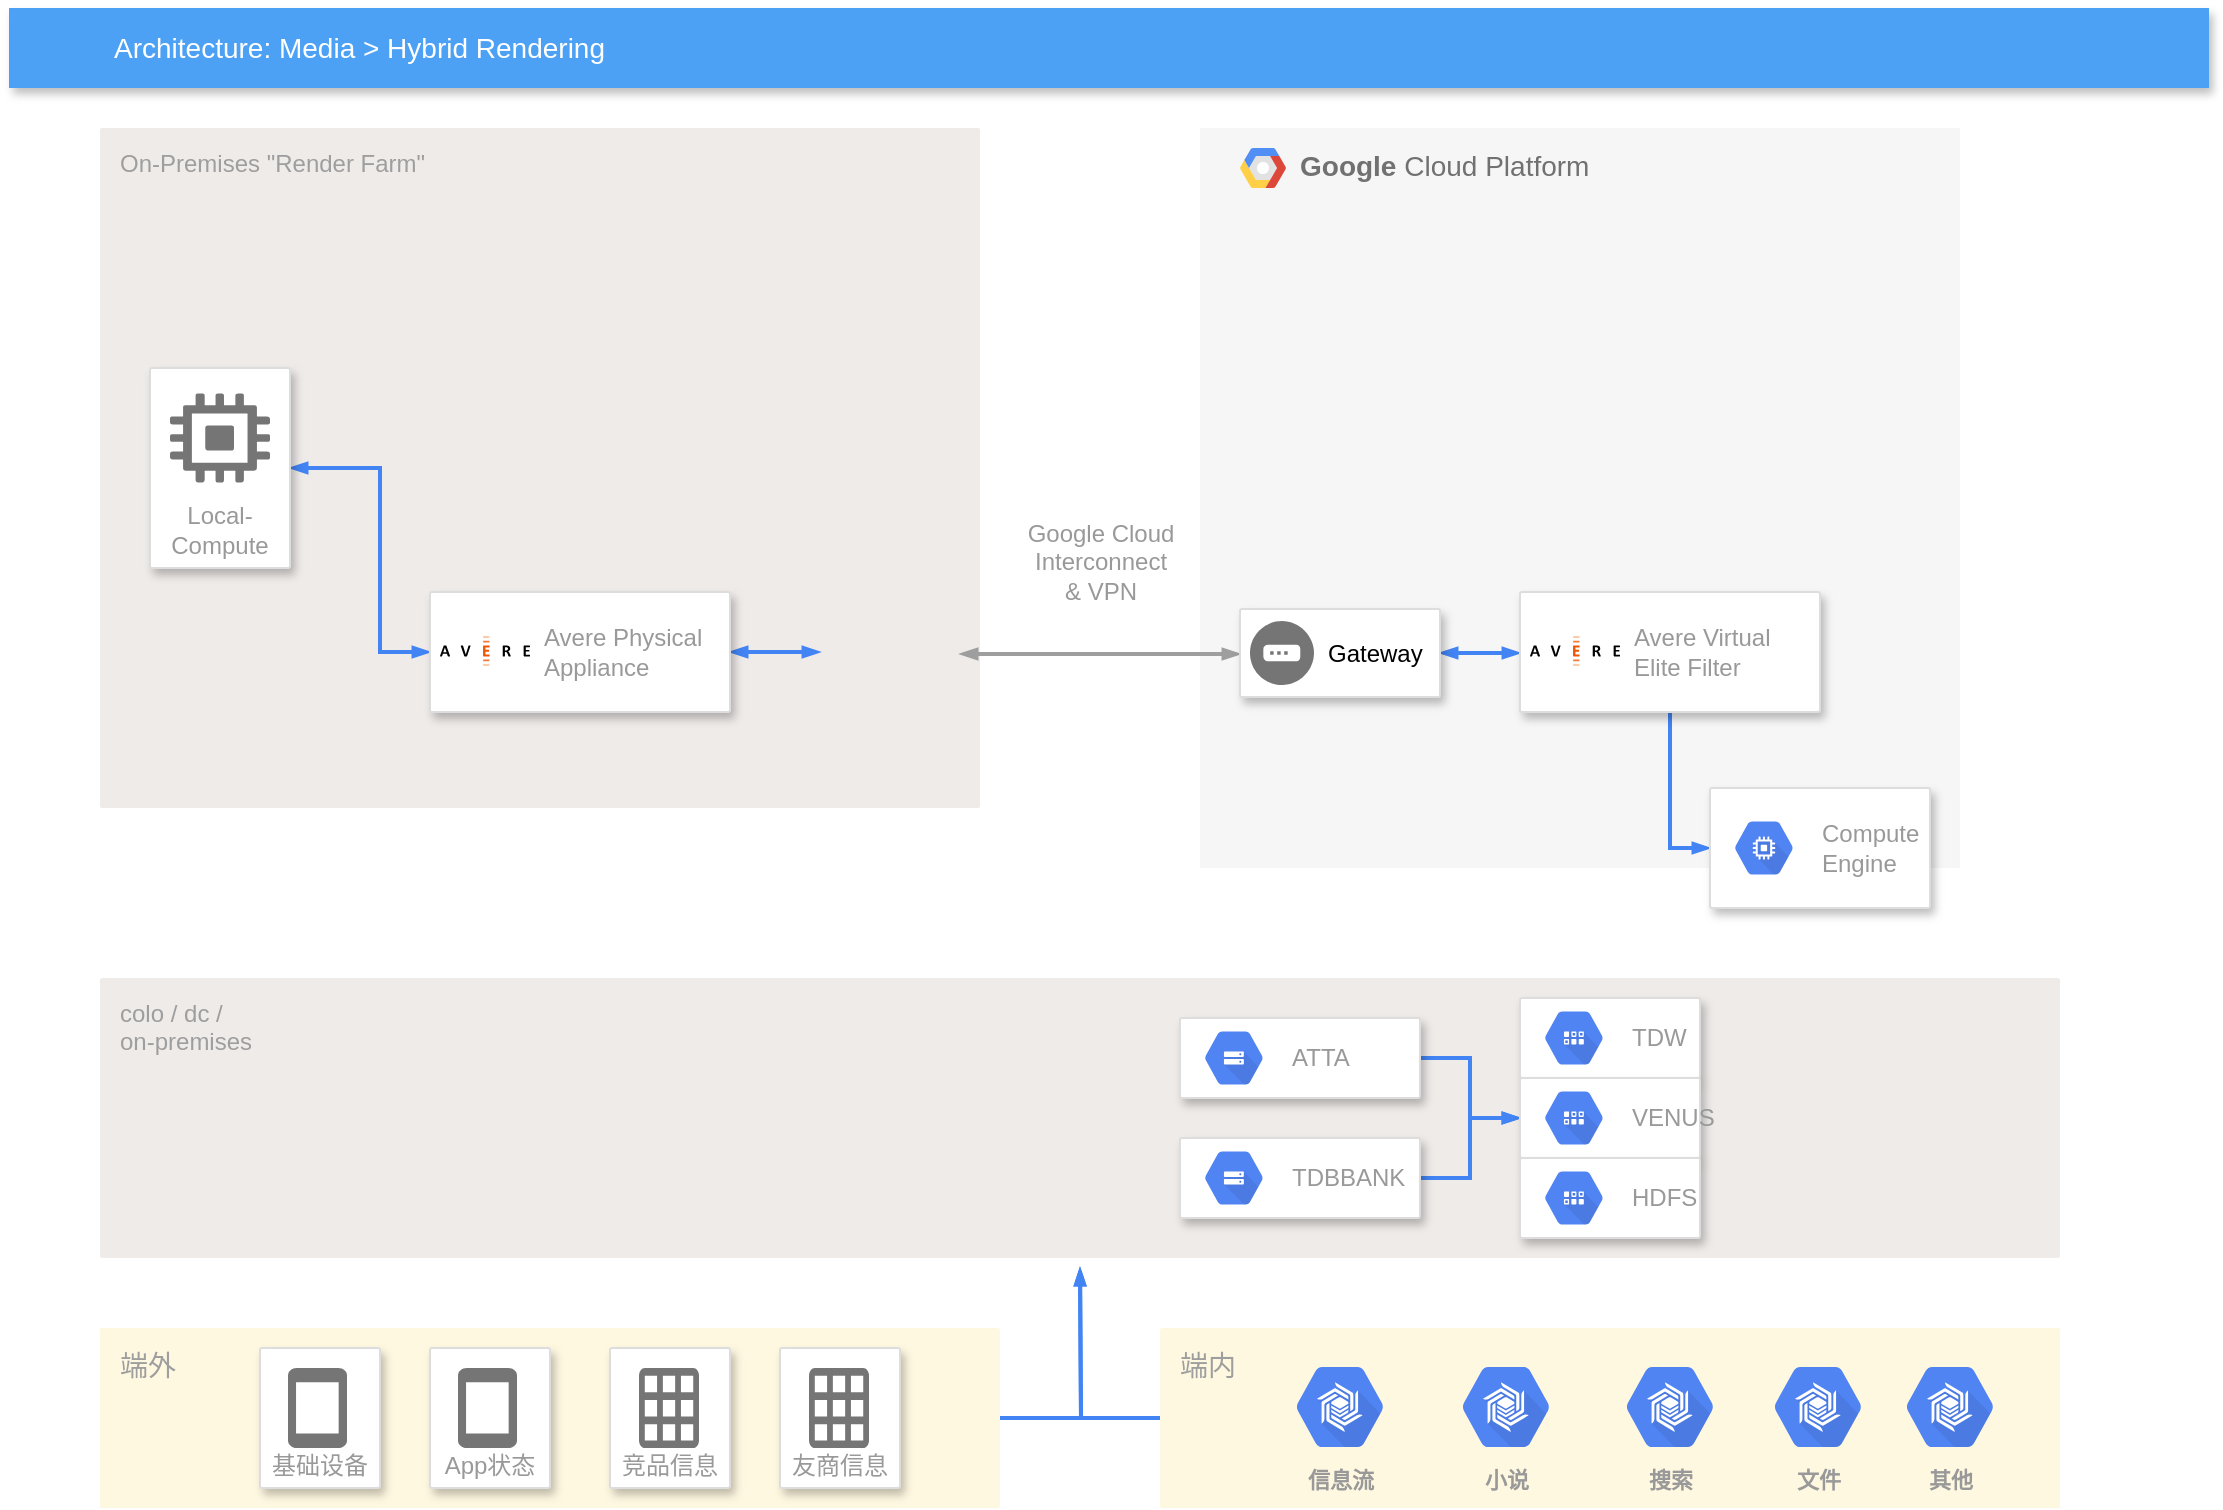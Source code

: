 <mxfile version="15.7.3" type="github">
  <diagram id="f106602c-feb2-e66a-4537-3a34d633f6aa" name="Page-1">
    <mxGraphModel dx="1387" dy="1112" grid="1" gridSize="10" guides="1" tooltips="1" connect="1" arrows="1" fold="1" page="1" pageScale="1" pageWidth="1169" pageHeight="827" background="none" math="0" shadow="0">
      <root>
        <mxCell id="0" />
        <mxCell id="1" parent="0" />
        <mxCell id="14" value="&lt;b&gt;Google &lt;/b&gt;Cloud Platform" style="fillColor=#F6F6F6;strokeColor=none;shadow=0;gradientColor=none;fontSize=14;align=left;spacing=10;fontColor=#717171;9E9E9E;verticalAlign=top;spacingTop=-4;fontStyle=0;spacingLeft=40;html=1;" parent="1" vertex="1">
          <mxGeometry x="630" y="100" width="380" height="370" as="geometry" />
        </mxCell>
        <mxCell id="15" value="" style="shape=mxgraph.gcp2.google_cloud_platform;fillColor=#F6F6F6;strokeColor=none;shadow=0;gradientColor=none;" parent="14" vertex="1">
          <mxGeometry width="23" height="20" relative="1" as="geometry">
            <mxPoint x="20" y="10" as="offset" />
          </mxGeometry>
        </mxCell>
        <mxCell id="2" value="Architecture: Media &amp;gt; Hybrid Rendering" style="fillColor=#4DA1F5;strokeColor=none;shadow=1;gradientColor=none;fontSize=14;align=left;spacingLeft=50;fontColor=#ffffff;html=1;" parent="1" vertex="1">
          <mxGeometry x="34.5" y="40" width="1100" height="40" as="geometry" />
        </mxCell>
        <mxCell id="391" value="On-Premises &quot;Render Farm&quot;" style="rounded=1;absoluteArcSize=1;arcSize=2;html=1;strokeColor=none;gradientColor=none;shadow=0;dashed=0;strokeColor=none;fontSize=12;fontColor=#9E9E9E;align=left;verticalAlign=top;spacing=10;spacingTop=-4;fillColor=#EFEBE9;whiteSpace=wrap;" parent="1" vertex="1">
          <mxGeometry x="80" y="100" width="440" height="340" as="geometry" />
        </mxCell>
        <mxCell id="408" style="edgeStyle=orthogonalEdgeStyle;rounded=0;elbow=vertical;html=1;startArrow=blockThin;startFill=1;endArrow=blockThin;endFill=1;jettySize=auto;orthogonalLoop=1;strokeWidth=2;fontSize=10;fontColor=#999999;dashed=0;strokeColor=#4284F3;labelBackgroundColor=none;endSize=4;startSize=4;" parent="1" source="392" target="396" edge="1">
          <mxGeometry relative="1" as="geometry">
            <Array as="points">
              <mxPoint x="220" y="270" />
              <mxPoint x="220" y="362" />
            </Array>
          </mxGeometry>
        </mxCell>
        <mxCell id="392" value="Local-Compute" style="strokeColor=#dddddd;fillColor=#ffffff;shadow=1;strokeWidth=1;rounded=1;absoluteArcSize=1;arcSize=2;labelPosition=center;verticalLabelPosition=middle;align=center;verticalAlign=bottom;spacingLeft=0;fontColor=#999999;fontSize=12;whiteSpace=wrap;spacingBottom=2;html=1;" parent="1" vertex="1">
          <mxGeometry x="105" y="220" width="70" height="100" as="geometry" />
        </mxCell>
        <mxCell id="393" value="" style="dashed=0;html=1;fillColor=#757575;strokeColor=none;shape=mxgraph.gcp2.compute_engine_icon;part=1;" parent="392" vertex="1">
          <mxGeometry x="0.5" width="50" height="44.5" relative="1" as="geometry">
            <mxPoint x="-25" y="12.75" as="offset" />
          </mxGeometry>
        </mxCell>
        <mxCell id="410" style="edgeStyle=elbowEdgeStyle;rounded=0;elbow=vertical;html=1;startArrow=blockThin;startFill=1;endArrow=blockThin;endFill=1;jettySize=auto;orthogonalLoop=1;strokeWidth=2;fontSize=10;fontColor=#999999;dashed=0;strokeColor=#4284F3;labelBackgroundColor=none;endSize=4;startSize=4;" parent="1" source="396" edge="1">
          <mxGeometry relative="1" as="geometry">
            <mxPoint x="440" y="362" as="targetPoint" />
          </mxGeometry>
        </mxCell>
        <mxCell id="396" value="" style="strokeColor=#dddddd;fillColor=#ffffff;shadow=1;strokeWidth=1;rounded=1;absoluteArcSize=1;arcSize=2;fontSize=17;fontColor=#000000;align=right;html=1;" parent="1" vertex="1">
          <mxGeometry x="245" y="332" width="150" height="60" as="geometry" />
        </mxCell>
        <mxCell id="397" value="Avere Physical&#xa;Appliance" style="dashed=0;html=1;fillColor=#5184F3;strokeColor=none;shape=mxgraph.gcp2.avere;part=1;labelPosition=right;verticalLabelPosition=middle;align=left;verticalAlign=middle;spacingLeft=5;fontColor=#999999;fontSize=12;" parent="396" vertex="1">
          <mxGeometry width="45" height="14.85" relative="1" as="geometry">
            <mxPoint x="5" y="22.075" as="offset" />
          </mxGeometry>
        </mxCell>
        <mxCell id="411" value="Google Cloud&lt;br&gt;Interconnect&lt;br&gt;&amp;amp; VPN&lt;br&gt;" style="edgeStyle=elbowEdgeStyle;rounded=0;elbow=vertical;html=1;startArrow=blockThin;startFill=1;endArrow=blockThin;endFill=1;jettySize=auto;orthogonalLoop=1;strokeWidth=2;fontSize=12;fontColor=#999999;dashed=0;strokeColor=#9E9E9E;labelBackgroundColor=#ffffff;endSize=4;startSize=4;verticalAlign=bottom;" parent="1" target="400" edge="1">
          <mxGeometry y="22" relative="1" as="geometry">
            <mxPoint as="offset" />
            <mxPoint x="510" y="363" as="sourcePoint" />
          </mxGeometry>
        </mxCell>
        <mxCell id="412" style="edgeStyle=elbowEdgeStyle;rounded=0;elbow=vertical;html=1;startArrow=blockThin;startFill=1;endArrow=blockThin;endFill=1;jettySize=auto;orthogonalLoop=1;strokeWidth=2;fontSize=10;fontColor=#999999;dashed=0;strokeColor=#4284F3;labelBackgroundColor=none;endSize=4;startSize=4;" parent="1" source="400" target="402" edge="1">
          <mxGeometry relative="1" as="geometry" />
        </mxCell>
        <mxCell id="400" value="" style="strokeColor=#dddddd;fillColor=#ffffff;shadow=1;strokeWidth=1;rounded=1;absoluteArcSize=1;arcSize=2;fontSize=17;fontColor=#000000;align=right;html=1;" parent="1" vertex="1">
          <mxGeometry x="650" y="340.5" width="100" height="44" as="geometry" />
        </mxCell>
        <mxCell id="401" value="Gateway" style="dashed=0;html=1;fillColor=#757575;strokeColor=none;shape=mxgraph.gcp2.gateway;part=1;labelPosition=right;verticalLabelPosition=middle;align=left;verticalAlign=middle;spacingLeft=5;fontColor=#000000;fontSize=12;" parent="400" vertex="1">
          <mxGeometry y="0.5" width="32" height="32" relative="1" as="geometry">
            <mxPoint x="5" y="-16" as="offset" />
          </mxGeometry>
        </mxCell>
        <mxCell id="413" style="edgeStyle=orthogonalEdgeStyle;rounded=0;elbow=vertical;html=1;startArrow=none;startFill=1;endArrow=blockThin;endFill=1;jettySize=auto;orthogonalLoop=1;strokeWidth=2;fontSize=10;fontColor=#999999;dashed=0;strokeColor=#4284F3;labelBackgroundColor=none;endSize=4;startSize=4;" parent="1" source="402" target="404" edge="1">
          <mxGeometry relative="1" as="geometry">
            <Array as="points">
              <mxPoint x="865" y="460" />
            </Array>
          </mxGeometry>
        </mxCell>
        <mxCell id="402" value="" style="strokeColor=#dddddd;fillColor=#ffffff;shadow=1;strokeWidth=1;rounded=1;absoluteArcSize=1;arcSize=2;fontSize=17;fontColor=#000000;align=right;html=1;" parent="1" vertex="1">
          <mxGeometry x="790" y="332" width="150" height="60" as="geometry" />
        </mxCell>
        <mxCell id="403" value="Avere Virtual&lt;br&gt;Elite Filter&lt;br&gt;" style="dashed=0;html=1;fillColor=#5184F3;strokeColor=none;shape=mxgraph.gcp2.avere;part=1;labelPosition=right;verticalLabelPosition=middle;align=left;verticalAlign=middle;spacingLeft=5;fontColor=#999999;fontSize=12;" parent="402" vertex="1">
          <mxGeometry width="45" height="14.85" relative="1" as="geometry">
            <mxPoint x="5" y="22.075" as="offset" />
          </mxGeometry>
        </mxCell>
        <mxCell id="404" value="" style="strokeColor=#dddddd;fillColor=#ffffff;shadow=1;strokeWidth=1;rounded=1;absoluteArcSize=1;arcSize=2;fontSize=17;fontColor=#000000;align=right;html=1;" parent="1" vertex="1">
          <mxGeometry x="885" y="430" width="110" height="60" as="geometry" />
        </mxCell>
        <mxCell id="405" value="Compute&#xa;Engine" style="dashed=0;connectable=0;html=1;fillColor=#5184F3;strokeColor=none;shape=mxgraph.gcp2.hexIcon;prIcon=compute_engine;part=1;labelPosition=right;verticalLabelPosition=middle;align=left;verticalAlign=middle;spacingLeft=5;fontColor=#999999;fontSize=12;" parent="404" vertex="1">
          <mxGeometry y="0.5" width="44" height="39" relative="1" as="geometry">
            <mxPoint x="5" y="-19.5" as="offset" />
          </mxGeometry>
        </mxCell>
        <mxCell id="PhpXdE0GWQOgbOGKaO0m-458" style="edgeStyle=orthogonalEdgeStyle;rounded=0;orthogonalLoop=1;jettySize=auto;html=1;fontSize=14;endArrow=blockThin;endFill=1;startSize=4;endSize=4;strokeColor=#4284F3;strokeWidth=2;" edge="1" parent="1" source="PhpXdE0GWQOgbOGKaO0m-414">
          <mxGeometry relative="1" as="geometry">
            <mxPoint x="570" y="670" as="targetPoint" />
          </mxGeometry>
        </mxCell>
        <mxCell id="PhpXdE0GWQOgbOGKaO0m-414" value="&lt;font style=&quot;font-size: 14px&quot;&gt;端外&lt;/font&gt;" style="sketch=0;points=[[0,0,0],[0.25,0,0],[0.5,0,0],[0.75,0,0],[1,0,0],[1,0.25,0],[1,0.5,0],[1,0.75,0],[1,1,0],[0.75,1,0],[0.5,1,0],[0.25,1,0],[0,1,0],[0,0.75,0],[0,0.5,0],[0,0.25,0]];rounded=1;absoluteArcSize=1;arcSize=2;html=1;strokeColor=none;gradientColor=none;shadow=0;dashed=0;fontSize=12;fontColor=#9E9E9E;align=left;verticalAlign=top;spacing=10;spacingTop=-4;fillColor=#FFF8E1;" vertex="1" parent="1">
          <mxGeometry x="80" y="700" width="450" height="90" as="geometry" />
        </mxCell>
        <mxCell id="PhpXdE0GWQOgbOGKaO0m-419" value="基础设备" style="strokeColor=#dddddd;shadow=1;strokeWidth=1;rounded=1;absoluteArcSize=1;arcSize=2;labelPosition=center;verticalLabelPosition=middle;align=center;verticalAlign=bottom;spacingLeft=0;fontColor=#999999;fontSize=12;whiteSpace=wrap;spacingBottom=2;" vertex="1" parent="1">
          <mxGeometry x="160" y="710" width="60" height="70" as="geometry" />
        </mxCell>
        <mxCell id="PhpXdE0GWQOgbOGKaO0m-420" value="" style="sketch=0;dashed=0;connectable=0;html=1;fillColor=#757575;strokeColor=none;shape=mxgraph.gcp2.phone;part=1;" vertex="1" parent="PhpXdE0GWQOgbOGKaO0m-419">
          <mxGeometry x="0.5" width="29.5" height="40" relative="1" as="geometry">
            <mxPoint x="-16" y="10" as="offset" />
          </mxGeometry>
        </mxCell>
        <mxCell id="PhpXdE0GWQOgbOGKaO0m-421" value="App状态" style="strokeColor=#dddddd;shadow=1;strokeWidth=1;rounded=1;absoluteArcSize=1;arcSize=2;labelPosition=center;verticalLabelPosition=middle;align=center;verticalAlign=bottom;spacingLeft=0;fontColor=#999999;fontSize=12;whiteSpace=wrap;spacingBottom=2;" vertex="1" parent="1">
          <mxGeometry x="245" y="710" width="60" height="70" as="geometry" />
        </mxCell>
        <mxCell id="PhpXdE0GWQOgbOGKaO0m-422" value="" style="sketch=0;dashed=0;connectable=0;html=1;fillColor=#757575;strokeColor=none;shape=mxgraph.gcp2.phone;part=1;" vertex="1" parent="PhpXdE0GWQOgbOGKaO0m-421">
          <mxGeometry x="0.5" width="29.5" height="40" relative="1" as="geometry">
            <mxPoint x="-16" y="10" as="offset" />
          </mxGeometry>
        </mxCell>
        <mxCell id="PhpXdE0GWQOgbOGKaO0m-423" value="竞品信息" style="strokeColor=#dddddd;shadow=1;strokeWidth=1;rounded=1;absoluteArcSize=1;arcSize=2;labelPosition=center;verticalLabelPosition=middle;align=center;verticalAlign=bottom;spacingLeft=0;fontColor=#999999;fontSize=12;whiteSpace=wrap;spacingBottom=2;" vertex="1" parent="1">
          <mxGeometry x="335" y="710" width="60" height="70" as="geometry" />
        </mxCell>
        <mxCell id="PhpXdE0GWQOgbOGKaO0m-424" value="" style="sketch=0;dashed=0;connectable=0;html=1;fillColor=#757575;strokeColor=none;shape=mxgraph.gcp2.report;part=1;" vertex="1" parent="PhpXdE0GWQOgbOGKaO0m-423">
          <mxGeometry x="0.5" width="30" height="40" relative="1" as="geometry">
            <mxPoint x="-15.5" y="10" as="offset" />
          </mxGeometry>
        </mxCell>
        <mxCell id="PhpXdE0GWQOgbOGKaO0m-425" value="友商信息" style="strokeColor=#dddddd;shadow=1;strokeWidth=1;rounded=1;absoluteArcSize=1;arcSize=2;labelPosition=center;verticalLabelPosition=middle;align=center;verticalAlign=bottom;spacingLeft=0;fontColor=#999999;fontSize=12;whiteSpace=wrap;spacingBottom=2;" vertex="1" parent="1">
          <mxGeometry x="420" y="710" width="60" height="70" as="geometry" />
        </mxCell>
        <mxCell id="PhpXdE0GWQOgbOGKaO0m-426" value="" style="sketch=0;dashed=0;connectable=0;html=1;fillColor=#757575;strokeColor=none;shape=mxgraph.gcp2.report;part=1;" vertex="1" parent="PhpXdE0GWQOgbOGKaO0m-425">
          <mxGeometry x="0.5" width="30" height="40" relative="1" as="geometry">
            <mxPoint x="-15.5" y="10" as="offset" />
          </mxGeometry>
        </mxCell>
        <mxCell id="PhpXdE0GWQOgbOGKaO0m-459" style="edgeStyle=orthogonalEdgeStyle;rounded=0;orthogonalLoop=1;jettySize=auto;html=1;fontSize=14;endArrow=blockThin;endFill=1;startSize=4;endSize=4;strokeColor=#4284F3;strokeWidth=2;" edge="1" parent="1" source="PhpXdE0GWQOgbOGKaO0m-427">
          <mxGeometry relative="1" as="geometry">
            <mxPoint x="570" y="670" as="targetPoint" />
          </mxGeometry>
        </mxCell>
        <mxCell id="PhpXdE0GWQOgbOGKaO0m-427" value="&lt;font style=&quot;font-size: 14px&quot;&gt;端内&lt;/font&gt;" style="sketch=0;points=[[0,0,0],[0.25,0,0],[0.5,0,0],[0.75,0,0],[1,0,0],[1,0.25,0],[1,0.5,0],[1,0.75,0],[1,1,0],[0.75,1,0],[0.5,1,0],[0.25,1,0],[0,1,0],[0,0.75,0],[0,0.5,0],[0,0.25,0]];rounded=1;absoluteArcSize=1;arcSize=2;html=1;strokeColor=none;gradientColor=none;shadow=0;dashed=0;fontSize=12;fontColor=#9E9E9E;align=left;verticalAlign=top;spacing=10;spacingTop=-4;fillColor=#FFF8E1;" vertex="1" parent="1">
          <mxGeometry x="610" y="700" width="450" height="90" as="geometry" />
        </mxCell>
        <mxCell id="PhpXdE0GWQOgbOGKaO0m-437" value="信息流" style="sketch=0;html=1;fillColor=#5184F3;strokeColor=none;verticalAlign=top;labelPosition=center;verticalLabelPosition=bottom;align=center;spacingTop=-6;fontSize=11;fontStyle=1;fontColor=#999999;shape=mxgraph.gcp2.hexIcon;prIcon=cloud_bigtable" vertex="1" parent="1">
          <mxGeometry x="667" y="710" width="66" height="59" as="geometry" />
        </mxCell>
        <mxCell id="PhpXdE0GWQOgbOGKaO0m-438" value="小说" style="sketch=0;html=1;fillColor=#5184F3;strokeColor=none;verticalAlign=top;labelPosition=center;verticalLabelPosition=bottom;align=center;spacingTop=-6;fontSize=11;fontStyle=1;fontColor=#999999;shape=mxgraph.gcp2.hexIcon;prIcon=cloud_bigtable" vertex="1" parent="1">
          <mxGeometry x="750" y="710" width="66" height="59" as="geometry" />
        </mxCell>
        <mxCell id="PhpXdE0GWQOgbOGKaO0m-440" value="搜索" style="sketch=0;html=1;fillColor=#5184F3;strokeColor=none;verticalAlign=top;labelPosition=center;verticalLabelPosition=bottom;align=center;spacingTop=-6;fontSize=11;fontStyle=1;fontColor=#999999;shape=mxgraph.gcp2.hexIcon;prIcon=cloud_bigtable" vertex="1" parent="1">
          <mxGeometry x="832" y="710" width="66" height="59" as="geometry" />
        </mxCell>
        <mxCell id="PhpXdE0GWQOgbOGKaO0m-442" value="文件" style="sketch=0;html=1;fillColor=#5184F3;strokeColor=none;verticalAlign=top;labelPosition=center;verticalLabelPosition=bottom;align=center;spacingTop=-6;fontSize=11;fontStyle=1;fontColor=#999999;shape=mxgraph.gcp2.hexIcon;prIcon=cloud_bigtable" vertex="1" parent="1">
          <mxGeometry x="906" y="710" width="66" height="59" as="geometry" />
        </mxCell>
        <mxCell id="PhpXdE0GWQOgbOGKaO0m-443" value="其他" style="sketch=0;html=1;fillColor=#5184F3;strokeColor=none;verticalAlign=top;labelPosition=center;verticalLabelPosition=bottom;align=center;spacingTop=-6;fontSize=11;fontStyle=1;fontColor=#999999;shape=mxgraph.gcp2.hexIcon;prIcon=cloud_bigtable" vertex="1" parent="1">
          <mxGeometry x="972" y="710" width="66" height="59" as="geometry" />
        </mxCell>
        <mxCell id="PhpXdE0GWQOgbOGKaO0m-445" value="colo / dc /&#xa;on-premises" style="sketch=0;points=[[0,0,0],[0.25,0,0],[0.5,0,0],[0.75,0,0],[1,0,0],[1,0.25,0],[1,0.5,0],[1,0.75,0],[1,1,0],[0.75,1,0],[0.5,1,0],[0.25,1,0],[0,1,0],[0,0.75,0],[0,0.5,0],[0,0.25,0]];rounded=1;absoluteArcSize=1;arcSize=2;html=1;strokeColor=none;gradientColor=none;shadow=0;dashed=0;fontSize=12;fontColor=#9E9E9E;align=left;verticalAlign=top;spacing=10;spacingTop=-4;fillColor=#EFEBE9;" vertex="1" parent="1">
          <mxGeometry x="80" y="525" width="980" height="140" as="geometry" />
        </mxCell>
        <mxCell id="PhpXdE0GWQOgbOGKaO0m-457" style="edgeStyle=orthogonalEdgeStyle;rounded=0;orthogonalLoop=1;jettySize=auto;html=1;entryX=0;entryY=0.5;entryDx=0;entryDy=0;fontSize=14;endArrow=blockThin;endFill=1;startSize=4;endSize=4;strokeColor=#4284F3;strokeWidth=2;" edge="1" parent="1" source="PhpXdE0GWQOgbOGKaO0m-446" target="PhpXdE0GWQOgbOGKaO0m-452">
          <mxGeometry relative="1" as="geometry" />
        </mxCell>
        <mxCell id="PhpXdE0GWQOgbOGKaO0m-446" value="" style="strokeColor=#dddddd;fillColor=#ffffff;shadow=1;strokeWidth=1;rounded=1;absoluteArcSize=1;arcSize=2;fontSize=17;fontColor=#000000;align=right;html=1;" vertex="1" parent="1">
          <mxGeometry x="620" y="545" width="120" height="40" as="geometry" />
        </mxCell>
        <mxCell id="PhpXdE0GWQOgbOGKaO0m-447" value="ATTA" style="dashed=0;connectable=0;html=1;fillColor=#5184F3;strokeColor=none;shape=mxgraph.gcp2.hexIcon;prIcon=cloud_storage;part=1;labelPosition=right;verticalLabelPosition=middle;align=left;verticalAlign=middle;spacingLeft=5;fontColor=#999999;fontSize=12;" vertex="1" parent="PhpXdE0GWQOgbOGKaO0m-446">
          <mxGeometry y="0.5" width="44" height="39" relative="1" as="geometry">
            <mxPoint x="5" y="-19.5" as="offset" />
          </mxGeometry>
        </mxCell>
        <mxCell id="PhpXdE0GWQOgbOGKaO0m-456" style="edgeStyle=orthogonalEdgeStyle;rounded=0;orthogonalLoop=1;jettySize=auto;html=1;fontSize=14;strokeColor=#4284F3;strokeWidth=2;endSize=4;startSize=4;endArrow=blockThin;endFill=1;" edge="1" parent="1" source="PhpXdE0GWQOgbOGKaO0m-448" target="PhpXdE0GWQOgbOGKaO0m-452">
          <mxGeometry relative="1" as="geometry" />
        </mxCell>
        <mxCell id="PhpXdE0GWQOgbOGKaO0m-448" value="" style="strokeColor=#dddddd;fillColor=#ffffff;shadow=1;strokeWidth=1;rounded=1;absoluteArcSize=1;arcSize=2;fontSize=17;fontColor=#000000;align=right;html=1;" vertex="1" parent="1">
          <mxGeometry x="620" y="605" width="120" height="40" as="geometry" />
        </mxCell>
        <mxCell id="PhpXdE0GWQOgbOGKaO0m-449" value="TDBBANK" style="dashed=0;connectable=0;html=1;fillColor=#5184F3;strokeColor=none;shape=mxgraph.gcp2.hexIcon;prIcon=cloud_storage;part=1;labelPosition=right;verticalLabelPosition=middle;align=left;verticalAlign=middle;spacingLeft=5;fontColor=#999999;fontSize=12;" vertex="1" parent="PhpXdE0GWQOgbOGKaO0m-448">
          <mxGeometry y="0.5" width="44" height="39" relative="1" as="geometry">
            <mxPoint x="5" y="-19.5" as="offset" />
          </mxGeometry>
        </mxCell>
        <mxCell id="PhpXdE0GWQOgbOGKaO0m-450" value="" style="strokeColor=#dddddd;shadow=1;strokeWidth=1;rounded=1;absoluteArcSize=1;arcSize=2;fontSize=14;" vertex="1" parent="1">
          <mxGeometry x="790" y="535" width="90" height="40" as="geometry" />
        </mxCell>
        <mxCell id="PhpXdE0GWQOgbOGKaO0m-451" value="TDW" style="sketch=0;dashed=0;connectable=0;html=1;fillColor=#5184F3;strokeColor=none;shape=mxgraph.gcp2.hexIcon;prIcon=cloud_datastore;part=1;labelPosition=right;verticalLabelPosition=middle;align=left;verticalAlign=middle;spacingLeft=5;fontColor=#999999;fontSize=12;" vertex="1" parent="PhpXdE0GWQOgbOGKaO0m-450">
          <mxGeometry y="0.5" width="44" height="39" relative="1" as="geometry">
            <mxPoint x="5" y="-19.5" as="offset" />
          </mxGeometry>
        </mxCell>
        <mxCell id="PhpXdE0GWQOgbOGKaO0m-452" value="" style="strokeColor=#dddddd;shadow=1;strokeWidth=1;rounded=1;absoluteArcSize=1;arcSize=2;fontSize=14;" vertex="1" parent="1">
          <mxGeometry x="790" y="575" width="90" height="40" as="geometry" />
        </mxCell>
        <mxCell id="PhpXdE0GWQOgbOGKaO0m-453" value="VENUS" style="sketch=0;dashed=0;connectable=0;html=1;fillColor=#5184F3;strokeColor=none;shape=mxgraph.gcp2.hexIcon;prIcon=cloud_datastore;part=1;labelPosition=right;verticalLabelPosition=middle;align=left;verticalAlign=middle;spacingLeft=5;fontColor=#999999;fontSize=12;" vertex="1" parent="PhpXdE0GWQOgbOGKaO0m-452">
          <mxGeometry y="0.5" width="44" height="39" relative="1" as="geometry">
            <mxPoint x="5" y="-19.5" as="offset" />
          </mxGeometry>
        </mxCell>
        <mxCell id="PhpXdE0GWQOgbOGKaO0m-454" value="" style="strokeColor=#dddddd;shadow=1;strokeWidth=1;rounded=1;absoluteArcSize=1;arcSize=2;fontSize=14;" vertex="1" parent="1">
          <mxGeometry x="790" y="615" width="90" height="40" as="geometry" />
        </mxCell>
        <mxCell id="PhpXdE0GWQOgbOGKaO0m-455" value="HDFS" style="sketch=0;dashed=0;connectable=0;html=1;fillColor=#5184F3;strokeColor=none;shape=mxgraph.gcp2.hexIcon;prIcon=cloud_datastore;part=1;labelPosition=right;verticalLabelPosition=middle;align=left;verticalAlign=middle;spacingLeft=5;fontColor=#999999;fontSize=12;" vertex="1" parent="PhpXdE0GWQOgbOGKaO0m-454">
          <mxGeometry y="0.5" width="44" height="39" relative="1" as="geometry">
            <mxPoint x="5" y="-19.5" as="offset" />
          </mxGeometry>
        </mxCell>
      </root>
    </mxGraphModel>
  </diagram>
</mxfile>
